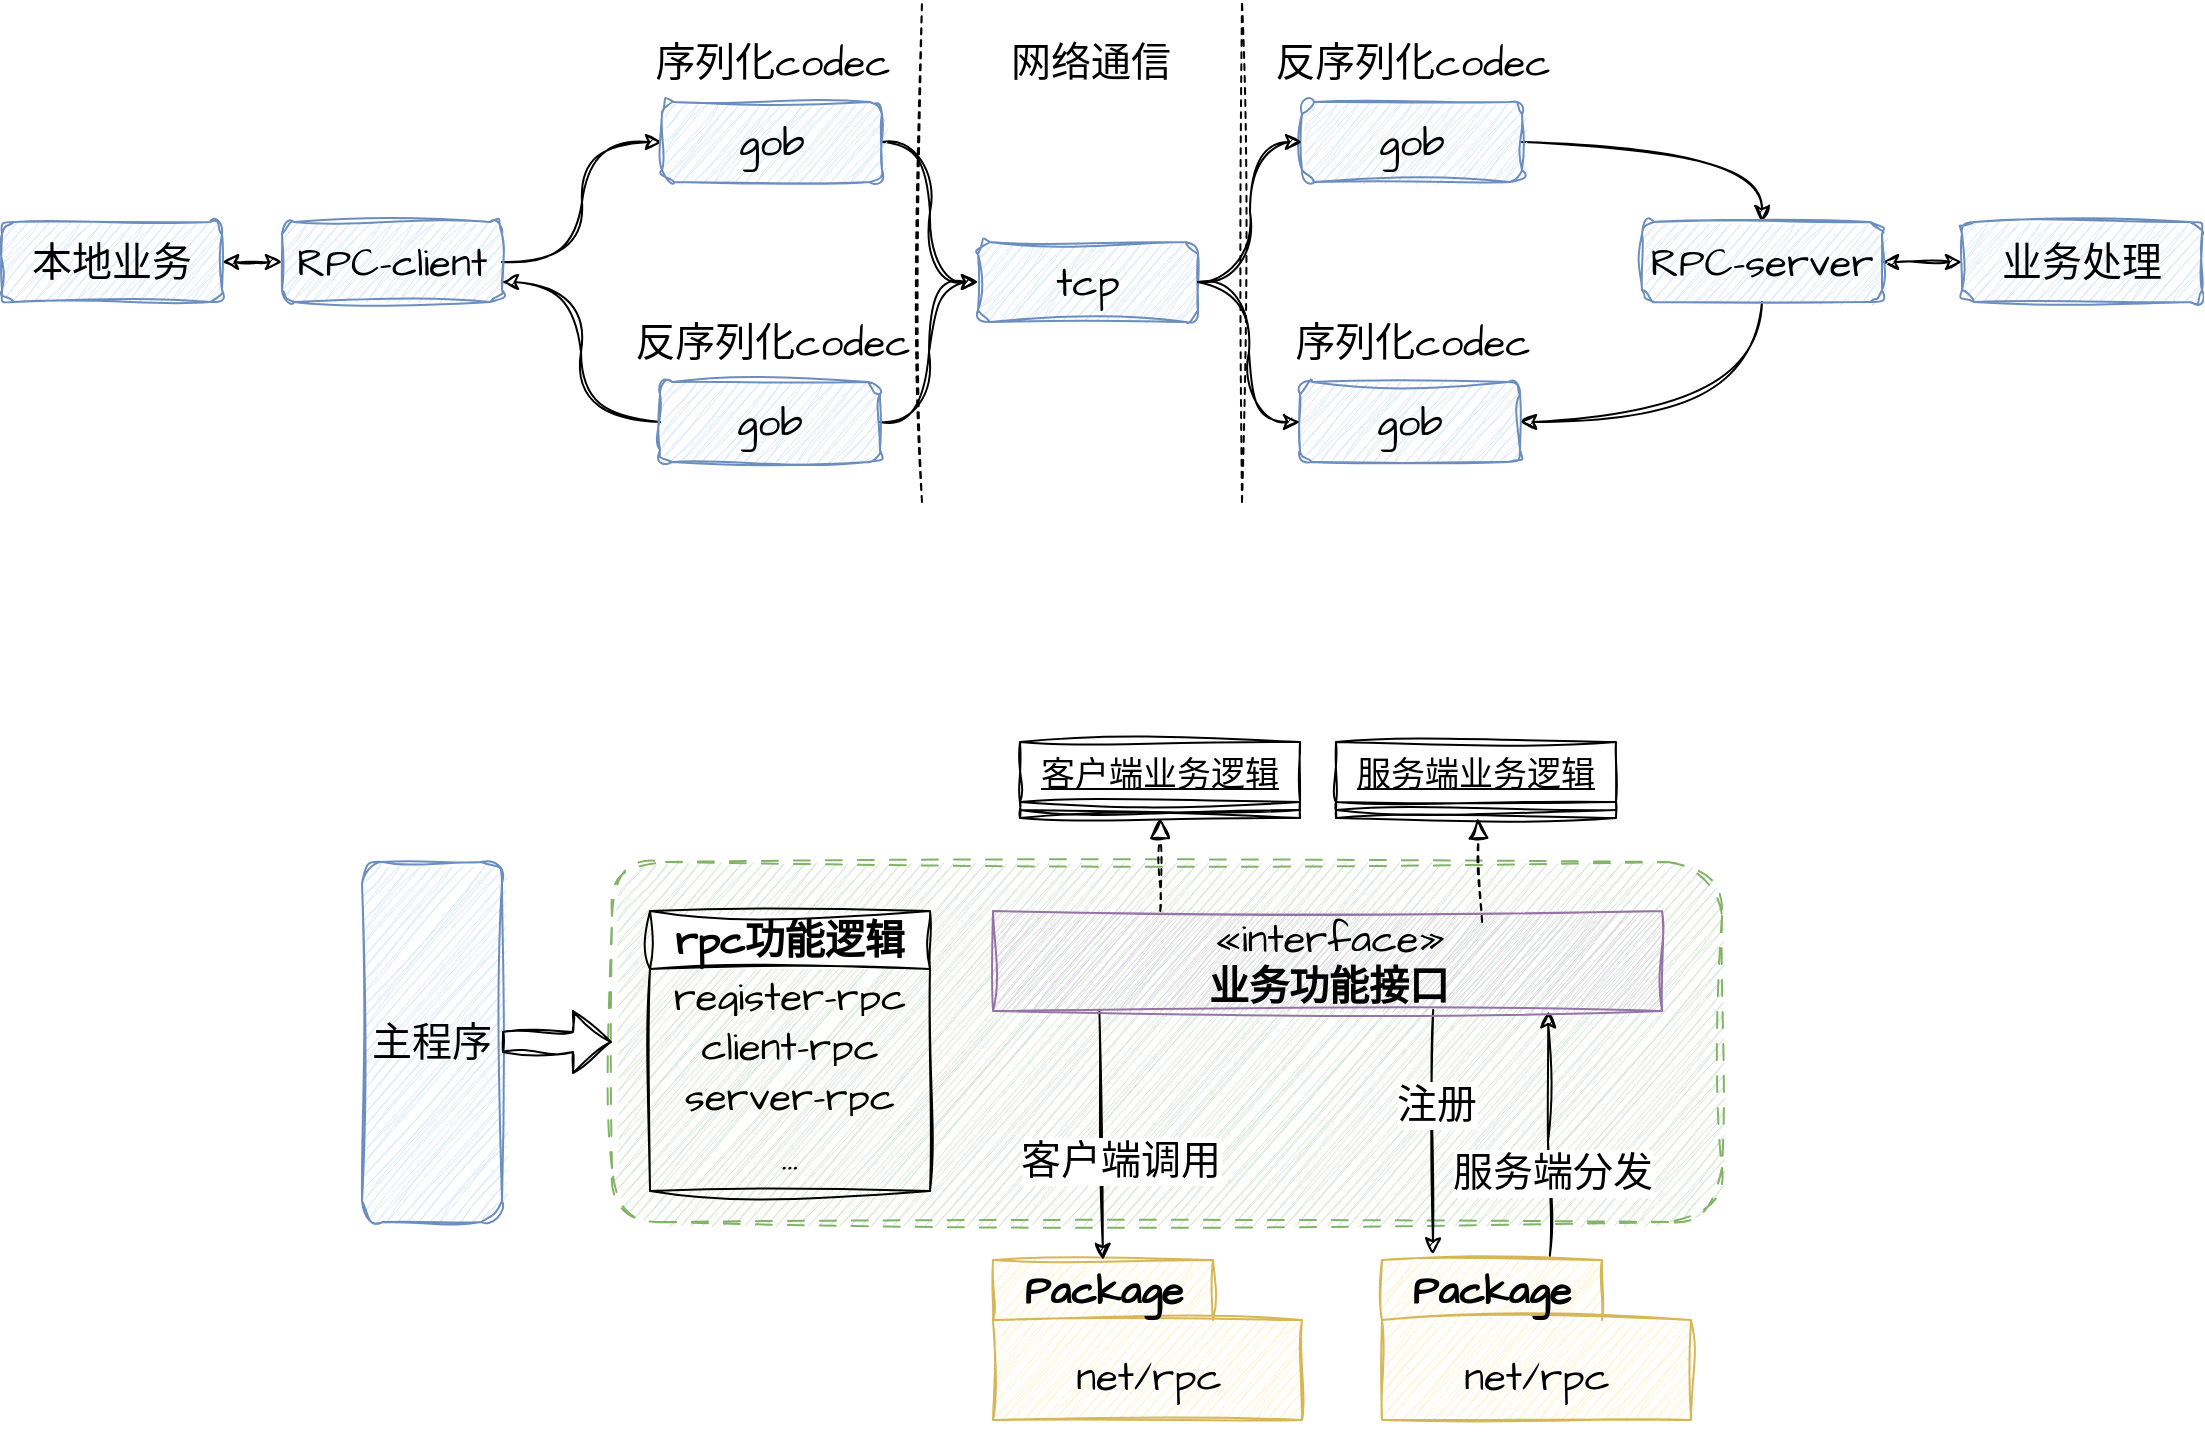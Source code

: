 <mxfile version="21.2.9" type="github">
  <diagram name="第 1 页" id="6WliwGAg-p7XzSmV7Ei2">
    <mxGraphModel dx="1025" dy="660" grid="0" gridSize="10" guides="1" tooltips="1" connect="1" arrows="1" fold="1" page="1" pageScale="1" pageWidth="827" pageHeight="1169" math="0" shadow="0">
      <root>
        <mxCell id="0" />
        <mxCell id="1" parent="0" />
        <mxCell id="FXFVnluip6qXLuJPzOiz-70" value="" style="rounded=1;whiteSpace=wrap;html=1;sketch=1;hachureGap=4;jiggle=2;curveFitting=1;fontFamily=Architects Daughter;fontSource=https%3A%2F%2Ffonts.googleapis.com%2Fcss%3Ffamily%3DArchitects%2BDaughter;fontSize=20;dashed=1;dashPattern=8 8;fillColor=#d5e8d4;strokeColor=#82b366;" vertex="1" parent="1">
          <mxGeometry x="325" y="510" width="555" height="180" as="geometry" />
        </mxCell>
        <mxCell id="FXFVnluip6qXLuJPzOiz-6" style="edgeStyle=orthogonalEdgeStyle;rounded=0;sketch=1;hachureGap=4;jiggle=2;curveFitting=1;orthogonalLoop=1;jettySize=auto;html=1;exitX=1;exitY=0.5;exitDx=0;exitDy=0;entryX=0;entryY=0.5;entryDx=0;entryDy=0;fontFamily=Architects Daughter;fontSource=https%3A%2F%2Ffonts.googleapis.com%2Fcss%3Ffamily%3DArchitects%2BDaughter;fontSize=16;curved=1;" edge="1" parent="1" source="FXFVnluip6qXLuJPzOiz-1" target="FXFVnluip6qXLuJPzOiz-2">
          <mxGeometry relative="1" as="geometry" />
        </mxCell>
        <mxCell id="FXFVnluip6qXLuJPzOiz-32" value="" style="edgeStyle=orthogonalEdgeStyle;rounded=0;sketch=1;hachureGap=4;jiggle=2;curveFitting=1;orthogonalLoop=1;jettySize=auto;html=1;fontFamily=Architects Daughter;fontSource=https%3A%2F%2Ffonts.googleapis.com%2Fcss%3Ffamily%3DArchitects%2BDaughter;fontSize=16;startArrow=classic;startFill=1;" edge="1" parent="1" source="FXFVnluip6qXLuJPzOiz-1" target="FXFVnluip6qXLuJPzOiz-31">
          <mxGeometry relative="1" as="geometry" />
        </mxCell>
        <mxCell id="FXFVnluip6qXLuJPzOiz-1" value="RPC-client" style="rounded=1;whiteSpace=wrap;html=1;sketch=1;hachureGap=4;jiggle=2;curveFitting=1;fontFamily=Architects Daughter;fontSource=https%3A%2F%2Ffonts.googleapis.com%2Fcss%3Ffamily%3DArchitects%2BDaughter;fontSize=20;fillColor=#dae8fc;strokeColor=#6c8ebf;" vertex="1" parent="1">
          <mxGeometry x="160" y="190" width="110" height="40" as="geometry" />
        </mxCell>
        <mxCell id="FXFVnluip6qXLuJPzOiz-7" style="edgeStyle=orthogonalEdgeStyle;rounded=0;sketch=1;hachureGap=4;jiggle=2;curveFitting=1;orthogonalLoop=1;jettySize=auto;html=1;exitX=1;exitY=0.5;exitDx=0;exitDy=0;entryX=0;entryY=0.5;entryDx=0;entryDy=0;fontFamily=Architects Daughter;fontSource=https%3A%2F%2Ffonts.googleapis.com%2Fcss%3Ffamily%3DArchitects%2BDaughter;fontSize=16;curved=1;" edge="1" parent="1" source="FXFVnluip6qXLuJPzOiz-2" target="FXFVnluip6qXLuJPzOiz-5">
          <mxGeometry relative="1" as="geometry" />
        </mxCell>
        <mxCell id="FXFVnluip6qXLuJPzOiz-2" value="gob" style="rounded=1;whiteSpace=wrap;html=1;sketch=1;hachureGap=4;jiggle=2;curveFitting=1;fontFamily=Architects Daughter;fontSource=https%3A%2F%2Ffonts.googleapis.com%2Fcss%3Ffamily%3DArchitects%2BDaughter;fontSize=20;fillColor=#dae8fc;strokeColor=#6c8ebf;" vertex="1" parent="1">
          <mxGeometry x="350" y="130" width="110" height="40" as="geometry" />
        </mxCell>
        <mxCell id="FXFVnluip6qXLuJPzOiz-9" style="edgeStyle=orthogonalEdgeStyle;rounded=0;sketch=1;hachureGap=4;jiggle=2;curveFitting=1;orthogonalLoop=1;jettySize=auto;html=1;exitX=1;exitY=0.5;exitDx=0;exitDy=0;fontFamily=Architects Daughter;fontSource=https%3A%2F%2Ffonts.googleapis.com%2Fcss%3Ffamily%3DArchitects%2BDaughter;fontSize=16;curved=1;" edge="1" parent="1" source="FXFVnluip6qXLuJPzOiz-3" target="FXFVnluip6qXLuJPzOiz-4">
          <mxGeometry relative="1" as="geometry" />
        </mxCell>
        <mxCell id="FXFVnluip6qXLuJPzOiz-3" value="gob" style="rounded=1;whiteSpace=wrap;html=1;sketch=1;hachureGap=4;jiggle=2;curveFitting=1;fontFamily=Architects Daughter;fontSource=https%3A%2F%2Ffonts.googleapis.com%2Fcss%3Ffamily%3DArchitects%2BDaughter;fontSize=20;fillColor=#dae8fc;strokeColor=#6c8ebf;" vertex="1" parent="1">
          <mxGeometry x="670" y="130" width="110" height="40" as="geometry" />
        </mxCell>
        <mxCell id="FXFVnluip6qXLuJPzOiz-25" style="edgeStyle=orthogonalEdgeStyle;rounded=0;sketch=1;hachureGap=4;jiggle=2;curveFitting=1;orthogonalLoop=1;jettySize=auto;html=1;entryX=1;entryY=0.5;entryDx=0;entryDy=0;fontFamily=Architects Daughter;fontSource=https%3A%2F%2Ffonts.googleapis.com%2Fcss%3Ffamily%3DArchitects%2BDaughter;fontSize=16;curved=1;exitX=0.5;exitY=1;exitDx=0;exitDy=0;" edge="1" parent="1" source="FXFVnluip6qXLuJPzOiz-4" target="FXFVnluip6qXLuJPzOiz-22">
          <mxGeometry relative="1" as="geometry" />
        </mxCell>
        <mxCell id="FXFVnluip6qXLuJPzOiz-30" value="" style="edgeStyle=orthogonalEdgeStyle;rounded=0;sketch=1;hachureGap=4;jiggle=2;curveFitting=1;orthogonalLoop=1;jettySize=auto;html=1;fontFamily=Architects Daughter;fontSource=https%3A%2F%2Ffonts.googleapis.com%2Fcss%3Ffamily%3DArchitects%2BDaughter;fontSize=16;startArrow=classic;startFill=1;" edge="1" parent="1" source="FXFVnluip6qXLuJPzOiz-4" target="FXFVnluip6qXLuJPzOiz-29">
          <mxGeometry relative="1" as="geometry" />
        </mxCell>
        <mxCell id="FXFVnluip6qXLuJPzOiz-4" value="RPC-server" style="rounded=1;whiteSpace=wrap;html=1;sketch=1;hachureGap=4;jiggle=2;curveFitting=1;fontFamily=Architects Daughter;fontSource=https%3A%2F%2Ffonts.googleapis.com%2Fcss%3Ffamily%3DArchitects%2BDaughter;fontSize=20;fillColor=#dae8fc;strokeColor=#6c8ebf;" vertex="1" parent="1">
          <mxGeometry x="840" y="190" width="120" height="40" as="geometry" />
        </mxCell>
        <mxCell id="FXFVnluip6qXLuJPzOiz-8" style="edgeStyle=orthogonalEdgeStyle;rounded=0;sketch=1;hachureGap=4;jiggle=2;curveFitting=1;orthogonalLoop=1;jettySize=auto;html=1;exitX=1;exitY=0.5;exitDx=0;exitDy=0;fontFamily=Architects Daughter;fontSource=https%3A%2F%2Ffonts.googleapis.com%2Fcss%3Ffamily%3DArchitects%2BDaughter;fontSize=16;curved=1;entryX=0;entryY=0.5;entryDx=0;entryDy=0;" edge="1" parent="1" source="FXFVnluip6qXLuJPzOiz-5" target="FXFVnluip6qXLuJPzOiz-3">
          <mxGeometry relative="1" as="geometry" />
        </mxCell>
        <mxCell id="FXFVnluip6qXLuJPzOiz-5" value="tcp" style="rounded=1;whiteSpace=wrap;html=1;sketch=1;hachureGap=4;jiggle=2;curveFitting=1;fontFamily=Architects Daughter;fontSource=https%3A%2F%2Ffonts.googleapis.com%2Fcss%3Ffamily%3DArchitects%2BDaughter;fontSize=20;fillColor=#dae8fc;strokeColor=#6c8ebf;" vertex="1" parent="1">
          <mxGeometry x="508" y="200" width="110" height="40" as="geometry" />
        </mxCell>
        <mxCell id="FXFVnluip6qXLuJPzOiz-11" value="序列化codec" style="text;html=1;align=center;verticalAlign=middle;resizable=0;points=[];autosize=1;strokeColor=none;fillColor=none;fontSize=20;fontFamily=Architects Daughter;" vertex="1" parent="1">
          <mxGeometry x="335" y="90" width="140" height="40" as="geometry" />
        </mxCell>
        <mxCell id="FXFVnluip6qXLuJPzOiz-12" value="网络通信" style="text;html=1;align=center;verticalAlign=middle;resizable=0;points=[];autosize=1;strokeColor=none;fillColor=none;fontSize=20;fontFamily=Architects Daughter;" vertex="1" parent="1">
          <mxGeometry x="514" y="90" width="100" height="40" as="geometry" />
        </mxCell>
        <mxCell id="FXFVnluip6qXLuJPzOiz-13" value="反序列化codec" style="text;html=1;align=center;verticalAlign=middle;resizable=0;points=[];autosize=1;strokeColor=none;fillColor=none;fontSize=20;fontFamily=Architects Daughter;" vertex="1" parent="1">
          <mxGeometry x="645" y="90" width="160" height="40" as="geometry" />
        </mxCell>
        <mxCell id="FXFVnluip6qXLuJPzOiz-18" value="" style="endArrow=none;dashed=1;html=1;rounded=0;sketch=1;hachureGap=4;jiggle=2;curveFitting=1;fontFamily=Architects Daughter;fontSource=https%3A%2F%2Ffonts.googleapis.com%2Fcss%3Ffamily%3DArchitects%2BDaughter;fontSize=16;" edge="1" parent="1">
          <mxGeometry width="50" height="50" relative="1" as="geometry">
            <mxPoint x="480" y="330" as="sourcePoint" />
            <mxPoint x="480" y="80" as="targetPoint" />
          </mxGeometry>
        </mxCell>
        <mxCell id="FXFVnluip6qXLuJPzOiz-19" value="" style="endArrow=none;dashed=1;html=1;rounded=0;sketch=1;hachureGap=4;jiggle=2;curveFitting=1;fontFamily=Architects Daughter;fontSource=https%3A%2F%2Ffonts.googleapis.com%2Fcss%3Ffamily%3DArchitects%2BDaughter;fontSize=16;" edge="1" parent="1">
          <mxGeometry width="50" height="50" relative="1" as="geometry">
            <mxPoint x="640" y="330" as="sourcePoint" />
            <mxPoint x="640" y="80" as="targetPoint" />
          </mxGeometry>
        </mxCell>
        <mxCell id="FXFVnluip6qXLuJPzOiz-20" style="edgeStyle=orthogonalEdgeStyle;rounded=0;sketch=1;hachureGap=4;jiggle=2;curveFitting=1;orthogonalLoop=1;jettySize=auto;html=1;exitX=1;exitY=0.5;exitDx=0;exitDy=0;entryX=0;entryY=0.5;entryDx=0;entryDy=0;fontFamily=Architects Daughter;fontSource=https%3A%2F%2Ffonts.googleapis.com%2Fcss%3Ffamily%3DArchitects%2BDaughter;fontSize=16;curved=1;" edge="1" parent="1" source="FXFVnluip6qXLuJPzOiz-21" target="FXFVnluip6qXLuJPzOiz-5">
          <mxGeometry relative="1" as="geometry">
            <mxPoint x="508" y="290.0" as="targetPoint" />
          </mxGeometry>
        </mxCell>
        <mxCell id="FXFVnluip6qXLuJPzOiz-26" style="edgeStyle=orthogonalEdgeStyle;rounded=0;sketch=1;hachureGap=4;jiggle=2;curveFitting=1;orthogonalLoop=1;jettySize=auto;html=1;exitX=0;exitY=0.5;exitDx=0;exitDy=0;entryX=1;entryY=0.75;entryDx=0;entryDy=0;fontFamily=Architects Daughter;fontSource=https%3A%2F%2Ffonts.googleapis.com%2Fcss%3Ffamily%3DArchitects%2BDaughter;fontSize=16;curved=1;" edge="1" parent="1" source="FXFVnluip6qXLuJPzOiz-21" target="FXFVnluip6qXLuJPzOiz-1">
          <mxGeometry relative="1" as="geometry" />
        </mxCell>
        <mxCell id="FXFVnluip6qXLuJPzOiz-21" value="gob" style="rounded=1;whiteSpace=wrap;html=1;sketch=1;hachureGap=4;jiggle=2;curveFitting=1;fontFamily=Architects Daughter;fontSource=https%3A%2F%2Ffonts.googleapis.com%2Fcss%3Ffamily%3DArchitects%2BDaughter;fontSize=20;fillColor=#dae8fc;strokeColor=#6c8ebf;" vertex="1" parent="1">
          <mxGeometry x="349" y="270" width="110" height="40" as="geometry" />
        </mxCell>
        <mxCell id="FXFVnluip6qXLuJPzOiz-22" value="gob" style="rounded=1;whiteSpace=wrap;html=1;sketch=1;hachureGap=4;jiggle=2;curveFitting=1;fontFamily=Architects Daughter;fontSource=https%3A%2F%2Ffonts.googleapis.com%2Fcss%3Ffamily%3DArchitects%2BDaughter;fontSize=20;fillColor=#dae8fc;strokeColor=#6c8ebf;" vertex="1" parent="1">
          <mxGeometry x="669" y="270" width="110" height="40" as="geometry" />
        </mxCell>
        <mxCell id="FXFVnluip6qXLuJPzOiz-23" style="edgeStyle=orthogonalEdgeStyle;rounded=0;sketch=1;hachureGap=4;jiggle=2;curveFitting=1;orthogonalLoop=1;jettySize=auto;html=1;exitX=1;exitY=0.5;exitDx=0;exitDy=0;fontFamily=Architects Daughter;fontSource=https%3A%2F%2Ffonts.googleapis.com%2Fcss%3Ffamily%3DArchitects%2BDaughter;fontSize=16;curved=1;entryX=0;entryY=0.5;entryDx=0;entryDy=0;" edge="1" parent="1" source="FXFVnluip6qXLuJPzOiz-5" target="FXFVnluip6qXLuJPzOiz-22">
          <mxGeometry relative="1" as="geometry">
            <mxPoint x="618.0" y="290.0" as="sourcePoint" />
          </mxGeometry>
        </mxCell>
        <mxCell id="FXFVnluip6qXLuJPzOiz-27" value="反序列化codec" style="text;html=1;align=center;verticalAlign=middle;resizable=0;points=[];autosize=1;strokeColor=none;fillColor=none;fontSize=20;fontFamily=Architects Daughter;" vertex="1" parent="1">
          <mxGeometry x="325" y="230" width="160" height="40" as="geometry" />
        </mxCell>
        <mxCell id="FXFVnluip6qXLuJPzOiz-28" value="序列化codec" style="text;html=1;align=center;verticalAlign=middle;resizable=0;points=[];autosize=1;strokeColor=none;fillColor=none;fontSize=20;fontFamily=Architects Daughter;" vertex="1" parent="1">
          <mxGeometry x="655" y="230" width="140" height="40" as="geometry" />
        </mxCell>
        <mxCell id="FXFVnluip6qXLuJPzOiz-29" value="业务处理" style="rounded=1;whiteSpace=wrap;html=1;sketch=1;hachureGap=4;jiggle=2;curveFitting=1;fontFamily=Architects Daughter;fontSource=https%3A%2F%2Ffonts.googleapis.com%2Fcss%3Ffamily%3DArchitects%2BDaughter;fontSize=20;fillColor=#dae8fc;strokeColor=#6c8ebf;" vertex="1" parent="1">
          <mxGeometry x="1000" y="190" width="120" height="40" as="geometry" />
        </mxCell>
        <mxCell id="FXFVnluip6qXLuJPzOiz-31" value="本地业务" style="rounded=1;whiteSpace=wrap;html=1;sketch=1;hachureGap=4;jiggle=2;curveFitting=1;fontFamily=Architects Daughter;fontSource=https%3A%2F%2Ffonts.googleapis.com%2Fcss%3Ffamily%3DArchitects%2BDaughter;fontSize=20;fillColor=#dae8fc;strokeColor=#6c8ebf;" vertex="1" parent="1">
          <mxGeometry x="20" y="190" width="110" height="40" as="geometry" />
        </mxCell>
        <mxCell id="FXFVnluip6qXLuJPzOiz-33" value="" style="endArrow=block;startArrow=none;endFill=0;startFill=0;endSize=8;html=1;verticalAlign=bottom;dashed=1;labelBackgroundColor=none;rounded=0;sketch=1;hachureGap=4;jiggle=2;curveFitting=1;fontFamily=Architects Daughter;fontSource=https%3A%2F%2Ffonts.googleapis.com%2Fcss%3Ffamily%3DArchitects%2BDaughter;fontSize=16;exitX=0.25;exitY=0;exitDx=0;exitDy=0;" edge="1" parent="1" source="FXFVnluip6qXLuJPzOiz-42" target="FXFVnluip6qXLuJPzOiz-43">
          <mxGeometry width="160" relative="1" as="geometry">
            <mxPoint x="120" y="410" as="sourcePoint" />
            <mxPoint x="601.133" y="500" as="targetPoint" />
          </mxGeometry>
        </mxCell>
        <mxCell id="FXFVnluip6qXLuJPzOiz-64" style="rounded=0;sketch=1;hachureGap=4;jiggle=2;curveFitting=1;orthogonalLoop=1;jettySize=auto;html=1;exitX=0.543;exitY=-0.025;exitDx=0;exitDy=0;exitPerimeter=0;entryX=0.83;entryY=1.003;entryDx=0;entryDy=0;fontFamily=Architects Daughter;fontSource=https%3A%2F%2Ffonts.googleapis.com%2Fcss%3Ffamily%3DArchitects%2BDaughter;fontSize=16;entryPerimeter=0;" edge="1" parent="1" source="FXFVnluip6qXLuJPzOiz-66" target="FXFVnluip6qXLuJPzOiz-42">
          <mxGeometry relative="1" as="geometry">
            <Array as="points">
              <mxPoint x="793" y="650" />
            </Array>
          </mxGeometry>
        </mxCell>
        <mxCell id="FXFVnluip6qXLuJPzOiz-65" value="服务端分发" style="edgeLabel;html=1;align=center;verticalAlign=middle;resizable=0;points=[];fontSize=20;fontFamily=Architects Daughter;" vertex="1" connectable="0" parent="FXFVnluip6qXLuJPzOiz-64">
          <mxGeometry x="0.138" relative="1" as="geometry">
            <mxPoint x="2" y="27" as="offset" />
          </mxGeometry>
        </mxCell>
        <mxCell id="FXFVnluip6qXLuJPzOiz-36" value="Package" style="shape=folder;fontStyle=1;tabWidth=110;tabHeight=30;tabPosition=left;html=1;boundedLbl=1;labelInHeader=1;container=1;collapsible=0;whiteSpace=wrap;sketch=1;hachureGap=4;jiggle=2;curveFitting=1;fontFamily=Architects Daughter;fontSource=https%3A%2F%2Ffonts.googleapis.com%2Fcss%3Ffamily%3DArchitects%2BDaughter;fontSize=20;fillColor=#fff2cc;strokeColor=#d6b656;" vertex="1" parent="1">
          <mxGeometry x="515.5" y="709" width="154.5" height="80" as="geometry" />
        </mxCell>
        <mxCell id="FXFVnluip6qXLuJPzOiz-37" value="net/rpc" style="html=1;strokeColor=none;resizeWidth=1;resizeHeight=1;fillColor=none;part=1;connectable=0;allowArrows=0;deletable=0;whiteSpace=wrap;sketch=1;hachureGap=4;jiggle=2;curveFitting=1;fontFamily=Architects Daughter;fontSource=https%3A%2F%2Ffonts.googleapis.com%2Fcss%3Ffamily%3DArchitects%2BDaughter;fontSize=20;" vertex="1" parent="FXFVnluip6qXLuJPzOiz-36">
          <mxGeometry width="154.5" height="56" relative="1" as="geometry">
            <mxPoint y="30" as="offset" />
          </mxGeometry>
        </mxCell>
        <mxCell id="FXFVnluip6qXLuJPzOiz-59" style="rounded=0;sketch=1;hachureGap=4;jiggle=2;curveFitting=1;orthogonalLoop=1;jettySize=auto;html=1;exitX=0.658;exitY=0.987;exitDx=0;exitDy=0;fontFamily=Architects Daughter;fontSource=https%3A%2F%2Ffonts.googleapis.com%2Fcss%3Ffamily%3DArchitects%2BDaughter;fontSize=16;entryX=0.165;entryY=-0.035;entryDx=0;entryDy=0;entryPerimeter=0;exitPerimeter=0;" edge="1" parent="1" source="FXFVnluip6qXLuJPzOiz-42" target="FXFVnluip6qXLuJPzOiz-66">
          <mxGeometry relative="1" as="geometry">
            <mxPoint x="558" y="680" as="targetPoint" />
          </mxGeometry>
        </mxCell>
        <mxCell id="FXFVnluip6qXLuJPzOiz-60" value="注册" style="edgeLabel;html=1;align=center;verticalAlign=middle;resizable=0;points=[];fontSize=20;fontFamily=Architects Daughter;" vertex="1" connectable="0" parent="FXFVnluip6qXLuJPzOiz-59">
          <mxGeometry x="-0.229" y="1" relative="1" as="geometry">
            <mxPoint as="offset" />
          </mxGeometry>
        </mxCell>
        <mxCell id="FXFVnluip6qXLuJPzOiz-61" style="rounded=0;sketch=1;hachureGap=4;jiggle=2;curveFitting=1;orthogonalLoop=1;jettySize=auto;html=1;entryX=0;entryY=0;entryDx=55;entryDy=0;entryPerimeter=0;fontFamily=Architects Daughter;fontSource=https%3A%2F%2Ffonts.googleapis.com%2Fcss%3Ffamily%3DArchitects%2BDaughter;fontSize=16;exitX=0.159;exitY=1.003;exitDx=0;exitDy=0;exitPerimeter=0;" edge="1" parent="1" source="FXFVnluip6qXLuJPzOiz-42" target="FXFVnluip6qXLuJPzOiz-36">
          <mxGeometry relative="1" as="geometry" />
        </mxCell>
        <mxCell id="FXFVnluip6qXLuJPzOiz-62" value="客户端调用" style="edgeLabel;html=1;align=center;verticalAlign=middle;resizable=0;points=[];fontSize=20;fontFamily=Architects Daughter;" vertex="1" connectable="0" parent="FXFVnluip6qXLuJPzOiz-61">
          <mxGeometry x="-0.263" y="1" relative="1" as="geometry">
            <mxPoint x="8" y="28" as="offset" />
          </mxGeometry>
        </mxCell>
        <mxCell id="FXFVnluip6qXLuJPzOiz-42" value="«interface»&lt;br&gt;&lt;b&gt;业务功能接口&lt;/b&gt;" style="html=1;whiteSpace=wrap;sketch=1;hachureGap=4;jiggle=2;curveFitting=1;fontFamily=Architects Daughter;fontSource=https%3A%2F%2Ffonts.googleapis.com%2Fcss%3Ffamily%3DArchitects%2BDaughter;fontSize=20;fillColor=#e1d5e7;strokeColor=#9673a6;" vertex="1" parent="1">
          <mxGeometry x="515.5" y="534.5" width="334.5" height="50" as="geometry" />
        </mxCell>
        <mxCell id="FXFVnluip6qXLuJPzOiz-43" value="客户端业务逻辑" style="swimlane;fontStyle=4;align=center;verticalAlign=top;childLayout=stackLayout;horizontal=1;startSize=30;horizontalStack=0;resizeParent=1;resizeParentMax=0;resizeLast=0;collapsible=0;marginBottom=0;html=1;whiteSpace=wrap;sketch=1;hachureGap=4;jiggle=2;curveFitting=1;fontFamily=Architects Daughter;fontSource=https%3A%2F%2Ffonts.googleapis.com%2Fcss%3Ffamily%3DArchitects%2BDaughter;fontSize=17;" vertex="1" parent="1">
          <mxGeometry x="529" y="450" width="140" height="38" as="geometry" />
        </mxCell>
        <mxCell id="FXFVnluip6qXLuJPzOiz-45" value="" style="line;strokeWidth=1;fillColor=none;align=left;verticalAlign=middle;spacingTop=-1;spacingLeft=3;spacingRight=3;rotatable=0;labelPosition=right;points=[];portConstraint=eastwest;sketch=1;hachureGap=4;jiggle=2;curveFitting=1;fontFamily=Architects Daughter;fontSource=https%3A%2F%2Ffonts.googleapis.com%2Fcss%3Ffamily%3DArchitects%2BDaughter;fontSize=20;" vertex="1" parent="FXFVnluip6qXLuJPzOiz-43">
          <mxGeometry y="30" width="140" height="8" as="geometry" />
        </mxCell>
        <mxCell id="FXFVnluip6qXLuJPzOiz-49" value="服务端业务逻辑" style="swimlane;fontStyle=4;align=center;verticalAlign=top;childLayout=stackLayout;horizontal=1;startSize=30;horizontalStack=0;resizeParent=1;resizeParentMax=0;resizeLast=0;collapsible=0;marginBottom=0;html=1;whiteSpace=wrap;sketch=1;hachureGap=4;jiggle=2;curveFitting=1;fontFamily=Architects Daughter;fontSource=https%3A%2F%2Ffonts.googleapis.com%2Fcss%3Ffamily%3DArchitects%2BDaughter;fontSize=17;" vertex="1" parent="1">
          <mxGeometry x="687" y="450" width="140" height="38" as="geometry" />
        </mxCell>
        <mxCell id="FXFVnluip6qXLuJPzOiz-50" value="" style="line;strokeWidth=1;fillColor=none;align=left;verticalAlign=middle;spacingTop=-1;spacingLeft=3;spacingRight=3;rotatable=0;labelPosition=right;points=[];portConstraint=eastwest;sketch=1;hachureGap=4;jiggle=2;curveFitting=1;fontFamily=Architects Daughter;fontSource=https%3A%2F%2Ffonts.googleapis.com%2Fcss%3Ffamily%3DArchitects%2BDaughter;fontSize=20;" vertex="1" parent="FXFVnluip6qXLuJPzOiz-49">
          <mxGeometry y="30" width="140" height="8" as="geometry" />
        </mxCell>
        <mxCell id="FXFVnluip6qXLuJPzOiz-51" value="" style="endArrow=block;startArrow=none;endFill=0;startFill=0;endSize=8;html=1;verticalAlign=bottom;dashed=1;labelBackgroundColor=none;rounded=0;sketch=1;hachureGap=4;jiggle=2;curveFitting=1;fontFamily=Architects Daughter;fontSource=https%3A%2F%2Ffonts.googleapis.com%2Fcss%3Ffamily%3DArchitects%2BDaughter;fontSize=16;exitX=0.731;exitY=0.11;exitDx=0;exitDy=0;exitPerimeter=0;" edge="1" parent="1" source="FXFVnluip6qXLuJPzOiz-42" target="FXFVnluip6qXLuJPzOiz-49">
          <mxGeometry width="160" relative="1" as="geometry">
            <mxPoint x="611" y="545" as="sourcePoint" />
            <mxPoint x="609" y="498" as="targetPoint" />
          </mxGeometry>
        </mxCell>
        <mxCell id="FXFVnluip6qXLuJPzOiz-52" value="主程序" style="rounded=1;whiteSpace=wrap;html=1;sketch=1;hachureGap=4;jiggle=2;curveFitting=1;fontFamily=Architects Daughter;fontSource=https%3A%2F%2Ffonts.googleapis.com%2Fcss%3Ffamily%3DArchitects%2BDaughter;fontSize=20;fillColor=#dae8fc;strokeColor=#6c8ebf;" vertex="1" parent="1">
          <mxGeometry x="200" y="510" width="70" height="180" as="geometry" />
        </mxCell>
        <mxCell id="FXFVnluip6qXLuJPzOiz-53" value="rpc功能逻辑" style="swimlane;fontStyle=1;align=center;verticalAlign=middle;childLayout=stackLayout;horizontal=1;startSize=29;horizontalStack=0;resizeParent=1;resizeParentMax=0;resizeLast=0;collapsible=0;marginBottom=0;html=1;whiteSpace=wrap;sketch=1;hachureGap=4;jiggle=2;curveFitting=1;fontFamily=Architects Daughter;fontSource=https%3A%2F%2Ffonts.googleapis.com%2Fcss%3Ffamily%3DArchitects%2BDaughter;fontSize=20;" vertex="1" parent="1">
          <mxGeometry x="344" y="534.5" width="140" height="140" as="geometry" />
        </mxCell>
        <mxCell id="FXFVnluip6qXLuJPzOiz-54" value="register-rpc" style="text;html=1;strokeColor=none;fillColor=none;align=center;verticalAlign=middle;spacingLeft=4;spacingRight=4;overflow=hidden;rotatable=0;points=[[0,0.5],[1,0.5]];portConstraint=eastwest;whiteSpace=wrap;fontSize=20;fontFamily=Architects Daughter;" vertex="1" parent="FXFVnluip6qXLuJPzOiz-53">
          <mxGeometry y="29" width="140" height="25" as="geometry" />
        </mxCell>
        <mxCell id="FXFVnluip6qXLuJPzOiz-58" value="client-rpc" style="text;html=1;strokeColor=none;fillColor=none;align=center;verticalAlign=middle;spacingLeft=4;spacingRight=4;overflow=hidden;rotatable=0;points=[[0,0.5],[1,0.5]];portConstraint=eastwest;whiteSpace=wrap;fontSize=20;fontFamily=Architects Daughter;" vertex="1" parent="FXFVnluip6qXLuJPzOiz-53">
          <mxGeometry y="54" width="140" height="25" as="geometry" />
        </mxCell>
        <mxCell id="FXFVnluip6qXLuJPzOiz-63" value="server-rpc" style="text;html=1;strokeColor=none;fillColor=none;align=center;verticalAlign=middle;spacingLeft=4;spacingRight=4;overflow=hidden;rotatable=0;points=[[0,0.5],[1,0.5]];portConstraint=eastwest;whiteSpace=wrap;fontSize=20;fontFamily=Architects Daughter;" vertex="1" parent="FXFVnluip6qXLuJPzOiz-53">
          <mxGeometry y="79" width="140" height="25" as="geometry" />
        </mxCell>
        <mxCell id="FXFVnluip6qXLuJPzOiz-56" value="..." style="text;html=1;strokeColor=none;fillColor=none;align=center;verticalAlign=middle;spacingLeft=4;spacingRight=4;overflow=hidden;rotatable=0;points=[[0,0.5],[1,0.5]];portConstraint=eastwest;whiteSpace=wrap;fontSize=20;fontFamily=Architects Daughter;" vertex="1" parent="FXFVnluip6qXLuJPzOiz-53">
          <mxGeometry y="104" width="140" height="36" as="geometry" />
        </mxCell>
        <mxCell id="FXFVnluip6qXLuJPzOiz-66" value="Package" style="shape=folder;fontStyle=1;tabWidth=110;tabHeight=30;tabPosition=left;html=1;boundedLbl=1;labelInHeader=1;container=1;collapsible=0;whiteSpace=wrap;sketch=1;hachureGap=4;jiggle=2;curveFitting=1;fontFamily=Architects Daughter;fontSource=https%3A%2F%2Ffonts.googleapis.com%2Fcss%3Ffamily%3DArchitects%2BDaughter;fontSize=20;fillColor=#fff2cc;strokeColor=#d6b656;" vertex="1" parent="1">
          <mxGeometry x="710" y="709" width="154.5" height="80" as="geometry" />
        </mxCell>
        <mxCell id="FXFVnluip6qXLuJPzOiz-67" value="net/rpc" style="html=1;strokeColor=none;resizeWidth=1;resizeHeight=1;fillColor=none;part=1;connectable=0;allowArrows=0;deletable=0;whiteSpace=wrap;sketch=1;hachureGap=4;jiggle=2;curveFitting=1;fontFamily=Architects Daughter;fontSource=https%3A%2F%2Ffonts.googleapis.com%2Fcss%3Ffamily%3DArchitects%2BDaughter;fontSize=20;" vertex="1" parent="FXFVnluip6qXLuJPzOiz-66">
          <mxGeometry width="154.5" height="56" relative="1" as="geometry">
            <mxPoint y="30" as="offset" />
          </mxGeometry>
        </mxCell>
        <mxCell id="FXFVnluip6qXLuJPzOiz-72" value="" style="shape=flexArrow;endArrow=classic;html=1;rounded=0;sketch=1;hachureGap=4;jiggle=2;curveFitting=1;fontFamily=Architects Daughter;fontSource=https%3A%2F%2Ffonts.googleapis.com%2Fcss%3Ffamily%3DArchitects%2BDaughter;fontSize=16;exitX=1;exitY=0.5;exitDx=0;exitDy=0;entryX=0;entryY=0.5;entryDx=0;entryDy=0;" edge="1" parent="1" source="FXFVnluip6qXLuJPzOiz-52" target="FXFVnluip6qXLuJPzOiz-70">
          <mxGeometry width="50" height="50" relative="1" as="geometry">
            <mxPoint x="230" y="800" as="sourcePoint" />
            <mxPoint x="280" y="750" as="targetPoint" />
          </mxGeometry>
        </mxCell>
      </root>
    </mxGraphModel>
  </diagram>
</mxfile>
